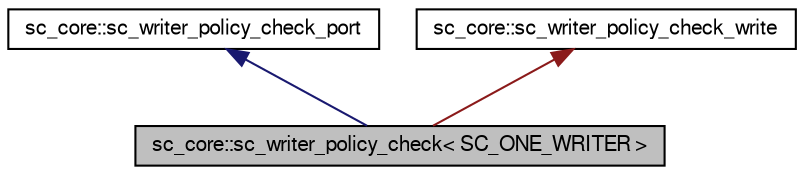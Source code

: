 digraph G
{
  edge [fontname="FreeSans",fontsize="10",labelfontname="FreeSans",labelfontsize="10"];
  node [fontname="FreeSans",fontsize="10",shape=record];
  Node1 [label="sc_core::sc_writer_policy_check\< SC_ONE_WRITER \>",height=0.2,width=0.4,color="black", fillcolor="grey75", style="filled" fontcolor="black"];
  Node2 -> Node1 [dir=back,color="midnightblue",fontsize="10",style="solid",fontname="FreeSans"];
  Node2 [label="sc_core::sc_writer_policy_check_port",height=0.2,width=0.4,color="black", fillcolor="white", style="filled",URL="$a00250.html"];
  Node3 -> Node1 [dir=back,color="firebrick4",fontsize="10",style="solid",fontname="FreeSans"];
  Node3 [label="sc_core::sc_writer_policy_check_write",height=0.2,width=0.4,color="black", fillcolor="white", style="filled",URL="$a00251.html"];
}
